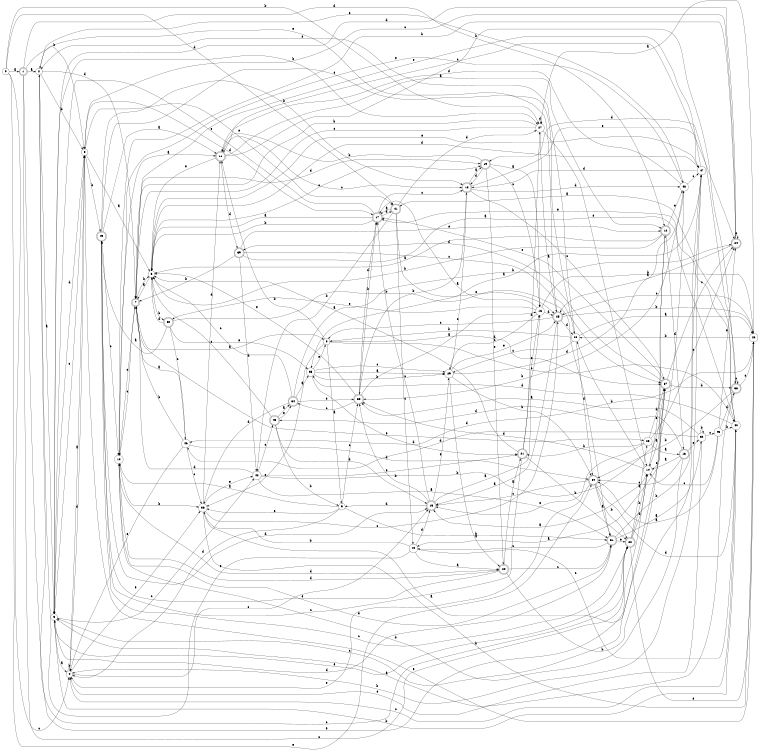 digraph n41_3 {
__start0 [label="" shape="none"];

rankdir=LR;
size="8,5";

s0 [style="filled", color="black", fillcolor="white" shape="circle", label="0"];
s1 [style="rounded,filled", color="black", fillcolor="white" shape="doublecircle", label="1"];
s2 [style="filled", color="black", fillcolor="white" shape="circle", label="2"];
s3 [style="filled", color="black", fillcolor="white" shape="circle", label="3"];
s4 [style="filled", color="black", fillcolor="white" shape="circle", label="4"];
s5 [style="filled", color="black", fillcolor="white" shape="circle", label="5"];
s6 [style="filled", color="black", fillcolor="white" shape="circle", label="6"];
s7 [style="rounded,filled", color="black", fillcolor="white" shape="doublecircle", label="7"];
s8 [style="filled", color="black", fillcolor="white" shape="circle", label="8"];
s9 [style="filled", color="black", fillcolor="white" shape="circle", label="9"];
s10 [style="filled", color="black", fillcolor="white" shape="circle", label="10"];
s11 [style="rounded,filled", color="black", fillcolor="white" shape="doublecircle", label="11"];
s12 [style="rounded,filled", color="black", fillcolor="white" shape="doublecircle", label="12"];
s13 [style="rounded,filled", color="black", fillcolor="white" shape="doublecircle", label="13"];
s14 [style="filled", color="black", fillcolor="white" shape="circle", label="14"];
s15 [style="rounded,filled", color="black", fillcolor="white" shape="doublecircle", label="15"];
s16 [style="filled", color="black", fillcolor="white" shape="circle", label="16"];
s17 [style="rounded,filled", color="black", fillcolor="white" shape="doublecircle", label="17"];
s18 [style="rounded,filled", color="black", fillcolor="white" shape="doublecircle", label="18"];
s19 [style="rounded,filled", color="black", fillcolor="white" shape="doublecircle", label="19"];
s20 [style="rounded,filled", color="black", fillcolor="white" shape="doublecircle", label="20"];
s21 [style="rounded,filled", color="black", fillcolor="white" shape="doublecircle", label="21"];
s22 [style="rounded,filled", color="black", fillcolor="white" shape="doublecircle", label="22"];
s23 [style="filled", color="black", fillcolor="white" shape="circle", label="23"];
s24 [style="rounded,filled", color="black", fillcolor="white" shape="doublecircle", label="24"];
s25 [style="rounded,filled", color="black", fillcolor="white" shape="doublecircle", label="25"];
s26 [style="filled", color="black", fillcolor="white" shape="circle", label="26"];
s27 [style="filled", color="black", fillcolor="white" shape="circle", label="27"];
s28 [style="filled", color="black", fillcolor="white" shape="circle", label="28"];
s29 [style="filled", color="black", fillcolor="white" shape="circle", label="29"];
s30 [style="rounded,filled", color="black", fillcolor="white" shape="doublecircle", label="30"];
s31 [style="rounded,filled", color="black", fillcolor="white" shape="doublecircle", label="31"];
s32 [style="filled", color="black", fillcolor="white" shape="circle", label="32"];
s33 [style="rounded,filled", color="black", fillcolor="white" shape="doublecircle", label="33"];
s34 [style="rounded,filled", color="black", fillcolor="white" shape="doublecircle", label="34"];
s35 [style="filled", color="black", fillcolor="white" shape="circle", label="35"];
s36 [style="filled", color="black", fillcolor="white" shape="circle", label="36"];
s37 [style="rounded,filled", color="black", fillcolor="white" shape="doublecircle", label="37"];
s38 [style="rounded,filled", color="black", fillcolor="white" shape="doublecircle", label="38"];
s39 [style="rounded,filled", color="black", fillcolor="white" shape="doublecircle", label="39"];
s40 [style="filled", color="black", fillcolor="white" shape="circle", label="40"];
s41 [style="rounded,filled", color="black", fillcolor="white" shape="doublecircle", label="41"];
s42 [style="filled", color="black", fillcolor="white" shape="circle", label="42"];
s43 [style="rounded,filled", color="black", fillcolor="white" shape="doublecircle", label="43"];
s44 [style="filled", color="black", fillcolor="white" shape="circle", label="44"];
s45 [style="filled", color="black", fillcolor="white" shape="circle", label="45"];
s46 [style="filled", color="black", fillcolor="white" shape="circle", label="46"];
s47 [style="filled", color="black", fillcolor="white" shape="circle", label="47"];
s48 [style="filled", color="black", fillcolor="white" shape="circle", label="48"];
s49 [style="rounded,filled", color="black", fillcolor="white" shape="doublecircle", label="49"];
s50 [style="rounded,filled", color="black", fillcolor="white" shape="doublecircle", label="50"];
s0 -> s1 [label="a"];
s0 -> s27 [label="b"];
s0 -> s4 [label="c"];
s0 -> s41 [label="d"];
s0 -> s30 [label="e"];
s1 -> s2 [label="a"];
s1 -> s5 [label="b"];
s1 -> s22 [label="c"];
s1 -> s12 [label="d"];
s1 -> s14 [label="e"];
s2 -> s3 [label="a"];
s2 -> s5 [label="b"];
s2 -> s22 [label="c"];
s2 -> s7 [label="d"];
s2 -> s48 [label="e"];
s3 -> s4 [label="a"];
s3 -> s27 [label="b"];
s3 -> s42 [label="c"];
s3 -> s5 [label="d"];
s3 -> s22 [label="e"];
s4 -> s5 [label="a"];
s4 -> s4 [label="b"];
s4 -> s15 [label="c"];
s4 -> s5 [label="d"];
s4 -> s36 [label="e"];
s5 -> s6 [label="a"];
s5 -> s49 [label="b"];
s5 -> s3 [label="c"];
s5 -> s17 [label="d"];
s5 -> s41 [label="e"];
s6 -> s7 [label="a"];
s6 -> s50 [label="b"];
s6 -> s19 [label="c"];
s6 -> s47 [label="d"];
s6 -> s47 [label="e"];
s7 -> s8 [label="a"];
s7 -> s6 [label="b"];
s7 -> s10 [label="c"];
s7 -> s19 [label="d"];
s7 -> s23 [label="e"];
s8 -> s9 [label="a"];
s8 -> s11 [label="b"];
s8 -> s40 [label="c"];
s8 -> s37 [label="d"];
s8 -> s36 [label="e"];
s9 -> s10 [label="a"];
s9 -> s31 [label="b"];
s9 -> s33 [label="c"];
s9 -> s4 [label="d"];
s9 -> s36 [label="e"];
s10 -> s11 [label="a"];
s10 -> s36 [label="b"];
s10 -> s7 [label="c"];
s10 -> s20 [label="d"];
s10 -> s31 [label="e"];
s11 -> s12 [label="a"];
s11 -> s38 [label="b"];
s11 -> s18 [label="c"];
s11 -> s39 [label="d"];
s11 -> s6 [label="e"];
s12 -> s6 [label="a"];
s12 -> s6 [label="b"];
s12 -> s3 [label="c"];
s12 -> s13 [label="d"];
s12 -> s48 [label="e"];
s13 -> s14 [label="a"];
s13 -> s10 [label="b"];
s13 -> s30 [label="c"];
s13 -> s43 [label="d"];
s13 -> s32 [label="e"];
s14 -> s15 [label="a"];
s14 -> s28 [label="b"];
s14 -> s37 [label="c"];
s14 -> s33 [label="d"];
s14 -> s12 [label="e"];
s15 -> s16 [label="a"];
s15 -> s33 [label="b"];
s15 -> s17 [label="c"];
s15 -> s9 [label="d"];
s15 -> s29 [label="e"];
s16 -> s17 [label="a"];
s16 -> s26 [label="b"];
s16 -> s29 [label="c"];
s16 -> s25 [label="d"];
s16 -> s50 [label="e"];
s17 -> s6 [label="a"];
s17 -> s6 [label="b"];
s17 -> s18 [label="c"];
s17 -> s41 [label="d"];
s17 -> s3 [label="e"];
s18 -> s19 [label="a"];
s18 -> s33 [label="b"];
s18 -> s37 [label="c"];
s18 -> s48 [label="d"];
s18 -> s24 [label="e"];
s19 -> s16 [label="a"];
s19 -> s11 [label="b"];
s19 -> s16 [label="c"];
s19 -> s18 [label="d"];
s19 -> s20 [label="e"];
s20 -> s21 [label="a"];
s20 -> s47 [label="b"];
s20 -> s31 [label="c"];
s20 -> s10 [label="d"];
s20 -> s49 [label="e"];
s21 -> s6 [label="a"];
s21 -> s22 [label="b"];
s21 -> s49 [label="c"];
s21 -> s27 [label="d"];
s21 -> s16 [label="e"];
s22 -> s23 [label="a"];
s22 -> s14 [label="b"];
s22 -> s49 [label="c"];
s22 -> s14 [label="d"];
s22 -> s26 [label="e"];
s23 -> s13 [label="a"];
s23 -> s21 [label="b"];
s23 -> s24 [label="c"];
s23 -> s37 [label="d"];
s23 -> s15 [label="e"];
s24 -> s25 [label="a"];
s24 -> s10 [label="b"];
s24 -> s5 [label="c"];
s24 -> s3 [label="d"];
s24 -> s24 [label="e"];
s25 -> s15 [label="a"];
s25 -> s26 [label="b"];
s25 -> s8 [label="c"];
s25 -> s28 [label="d"];
s25 -> s2 [label="e"];
s26 -> s27 [label="a"];
s26 -> s28 [label="b"];
s26 -> s25 [label="c"];
s26 -> s46 [label="d"];
s26 -> s5 [label="e"];
s27 -> s25 [label="a"];
s27 -> s7 [label="b"];
s27 -> s7 [label="c"];
s27 -> s27 [label="d"];
s27 -> s14 [label="e"];
s28 -> s26 [label="a"];
s28 -> s8 [label="b"];
s28 -> s29 [label="c"];
s28 -> s30 [label="d"];
s28 -> s2 [label="e"];
s29 -> s20 [label="a"];
s29 -> s30 [label="b"];
s29 -> s18 [label="c"];
s29 -> s48 [label="d"];
s29 -> s25 [label="e"];
s30 -> s31 [label="a"];
s30 -> s22 [label="b"];
s30 -> s15 [label="c"];
s30 -> s40 [label="d"];
s30 -> s4 [label="e"];
s31 -> s32 [label="a"];
s31 -> s47 [label="b"];
s31 -> s44 [label="c"];
s31 -> s3 [label="d"];
s31 -> s22 [label="e"];
s32 -> s33 [label="a"];
s32 -> s32 [label="b"];
s32 -> s45 [label="c"];
s32 -> s46 [label="d"];
s32 -> s4 [label="e"];
s33 -> s16 [label="a"];
s33 -> s17 [label="b"];
s33 -> s34 [label="c"];
s33 -> s17 [label="d"];
s33 -> s6 [label="e"];
s34 -> s35 [label="a"];
s34 -> s24 [label="b"];
s34 -> s6 [label="c"];
s34 -> s36 [label="d"];
s34 -> s33 [label="e"];
s35 -> s29 [label="a"];
s35 -> s29 [label="b"];
s35 -> s29 [label="c"];
s35 -> s21 [label="d"];
s35 -> s8 [label="e"];
s36 -> s37 [label="a"];
s36 -> s26 [label="b"];
s36 -> s25 [label="c"];
s36 -> s11 [label="d"];
s36 -> s42 [label="e"];
s37 -> s14 [label="a"];
s37 -> s38 [label="b"];
s37 -> s24 [label="c"];
s37 -> s39 [label="d"];
s37 -> s17 [label="e"];
s38 -> s3 [label="a"];
s38 -> s30 [label="b"];
s38 -> s38 [label="c"];
s38 -> s19 [label="d"];
s38 -> s26 [label="e"];
s39 -> s40 [label="a"];
s39 -> s7 [label="b"];
s39 -> s37 [label="c"];
s39 -> s42 [label="d"];
s39 -> s12 [label="e"];
s40 -> s41 [label="a"];
s40 -> s3 [label="b"];
s40 -> s4 [label="c"];
s40 -> s35 [label="d"];
s40 -> s17 [label="e"];
s41 -> s17 [label="a"];
s41 -> s42 [label="b"];
s41 -> s44 [label="c"];
s41 -> s27 [label="d"];
s41 -> s25 [label="e"];
s42 -> s31 [label="a"];
s42 -> s37 [label="b"];
s42 -> s43 [label="c"];
s42 -> s7 [label="d"];
s42 -> s21 [label="e"];
s43 -> s34 [label="a"];
s43 -> s9 [label="b"];
s43 -> s6 [label="c"];
s43 -> s15 [label="d"];
s43 -> s34 [label="e"];
s44 -> s20 [label="a"];
s44 -> s36 [label="b"];
s44 -> s40 [label="c"];
s44 -> s15 [label="d"];
s44 -> s2 [label="e"];
s45 -> s30 [label="a"];
s45 -> s40 [label="b"];
s45 -> s14 [label="c"];
s45 -> s38 [label="d"];
s45 -> s24 [label="e"];
s46 -> s7 [label="a"];
s46 -> s7 [label="b"];
s46 -> s36 [label="c"];
s46 -> s30 [label="d"];
s46 -> s4 [label="e"];
s47 -> s35 [label="a"];
s47 -> s4 [label="b"];
s47 -> s11 [label="c"];
s47 -> s18 [label="d"];
s47 -> s7 [label="e"];
s48 -> s44 [label="a"];
s48 -> s33 [label="b"];
s48 -> s47 [label="c"];
s48 -> s11 [label="d"];
s48 -> s10 [label="e"];
s49 -> s11 [label="a"];
s49 -> s18 [label="b"];
s49 -> s10 [label="c"];
s49 -> s15 [label="d"];
s49 -> s28 [label="e"];
s50 -> s49 [label="a"];
s50 -> s31 [label="b"];
s50 -> s46 [label="c"];
s50 -> s6 [label="d"];
s50 -> s35 [label="e"];

}